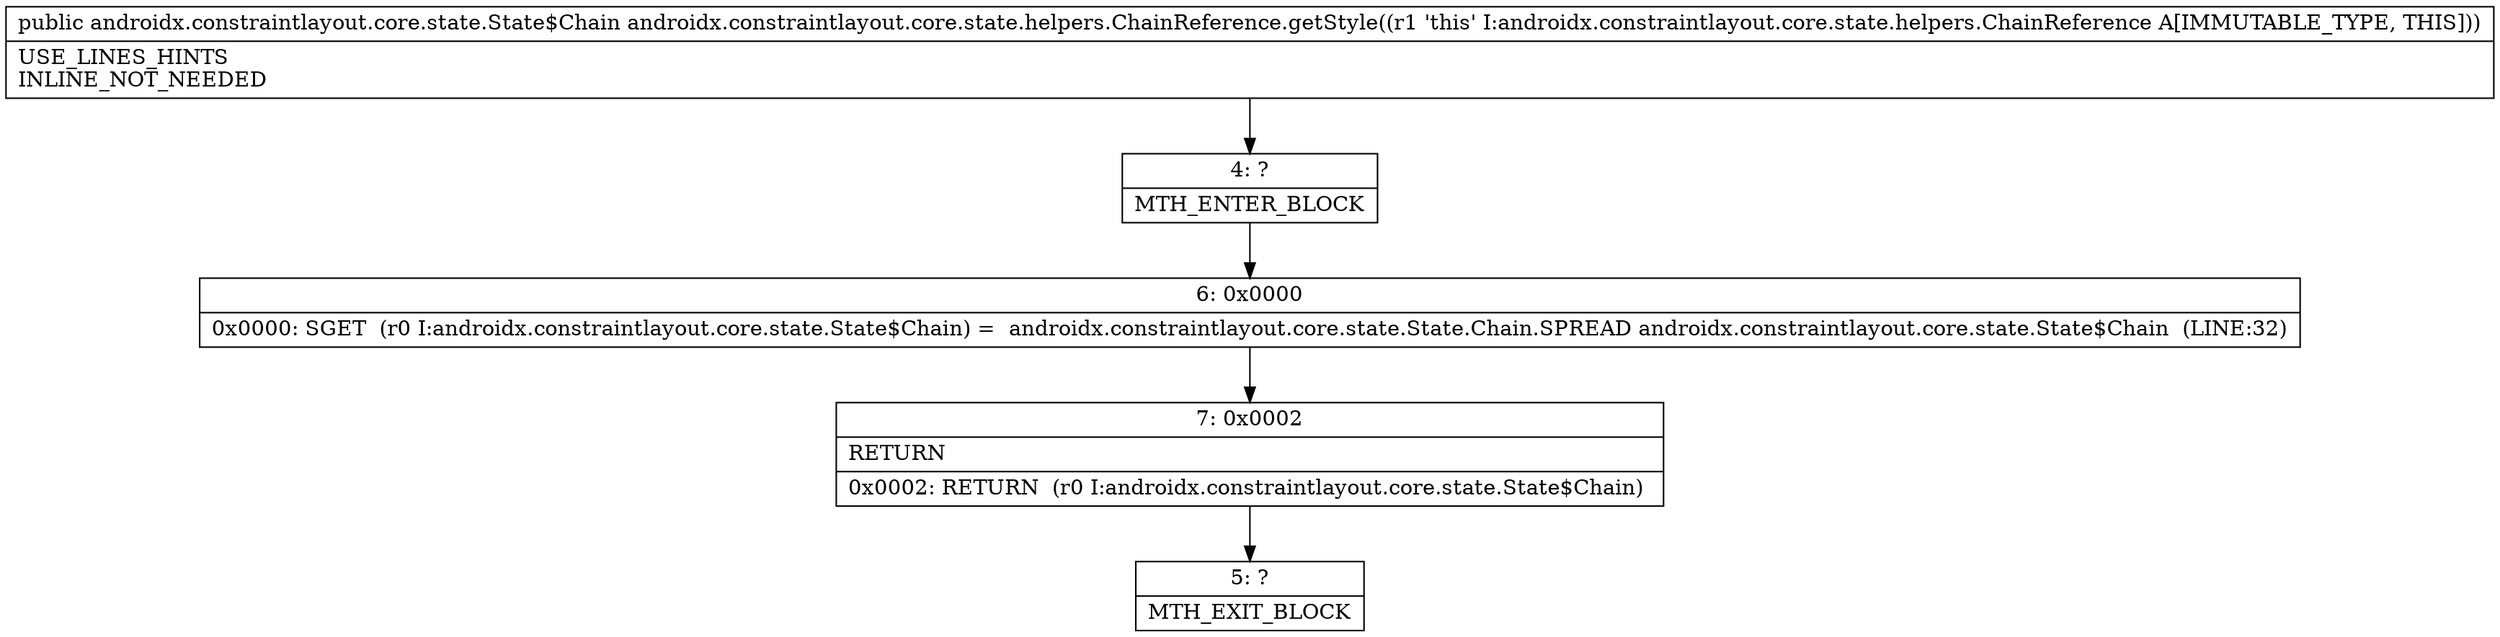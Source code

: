 digraph "CFG forandroidx.constraintlayout.core.state.helpers.ChainReference.getStyle()Landroidx\/constraintlayout\/core\/state\/State$Chain;" {
Node_4 [shape=record,label="{4\:\ ?|MTH_ENTER_BLOCK\l}"];
Node_6 [shape=record,label="{6\:\ 0x0000|0x0000: SGET  (r0 I:androidx.constraintlayout.core.state.State$Chain) =  androidx.constraintlayout.core.state.State.Chain.SPREAD androidx.constraintlayout.core.state.State$Chain  (LINE:32)\l}"];
Node_7 [shape=record,label="{7\:\ 0x0002|RETURN\l|0x0002: RETURN  (r0 I:androidx.constraintlayout.core.state.State$Chain) \l}"];
Node_5 [shape=record,label="{5\:\ ?|MTH_EXIT_BLOCK\l}"];
MethodNode[shape=record,label="{public androidx.constraintlayout.core.state.State$Chain androidx.constraintlayout.core.state.helpers.ChainReference.getStyle((r1 'this' I:androidx.constraintlayout.core.state.helpers.ChainReference A[IMMUTABLE_TYPE, THIS]))  | USE_LINES_HINTS\lINLINE_NOT_NEEDED\l}"];
MethodNode -> Node_4;Node_4 -> Node_6;
Node_6 -> Node_7;
Node_7 -> Node_5;
}

